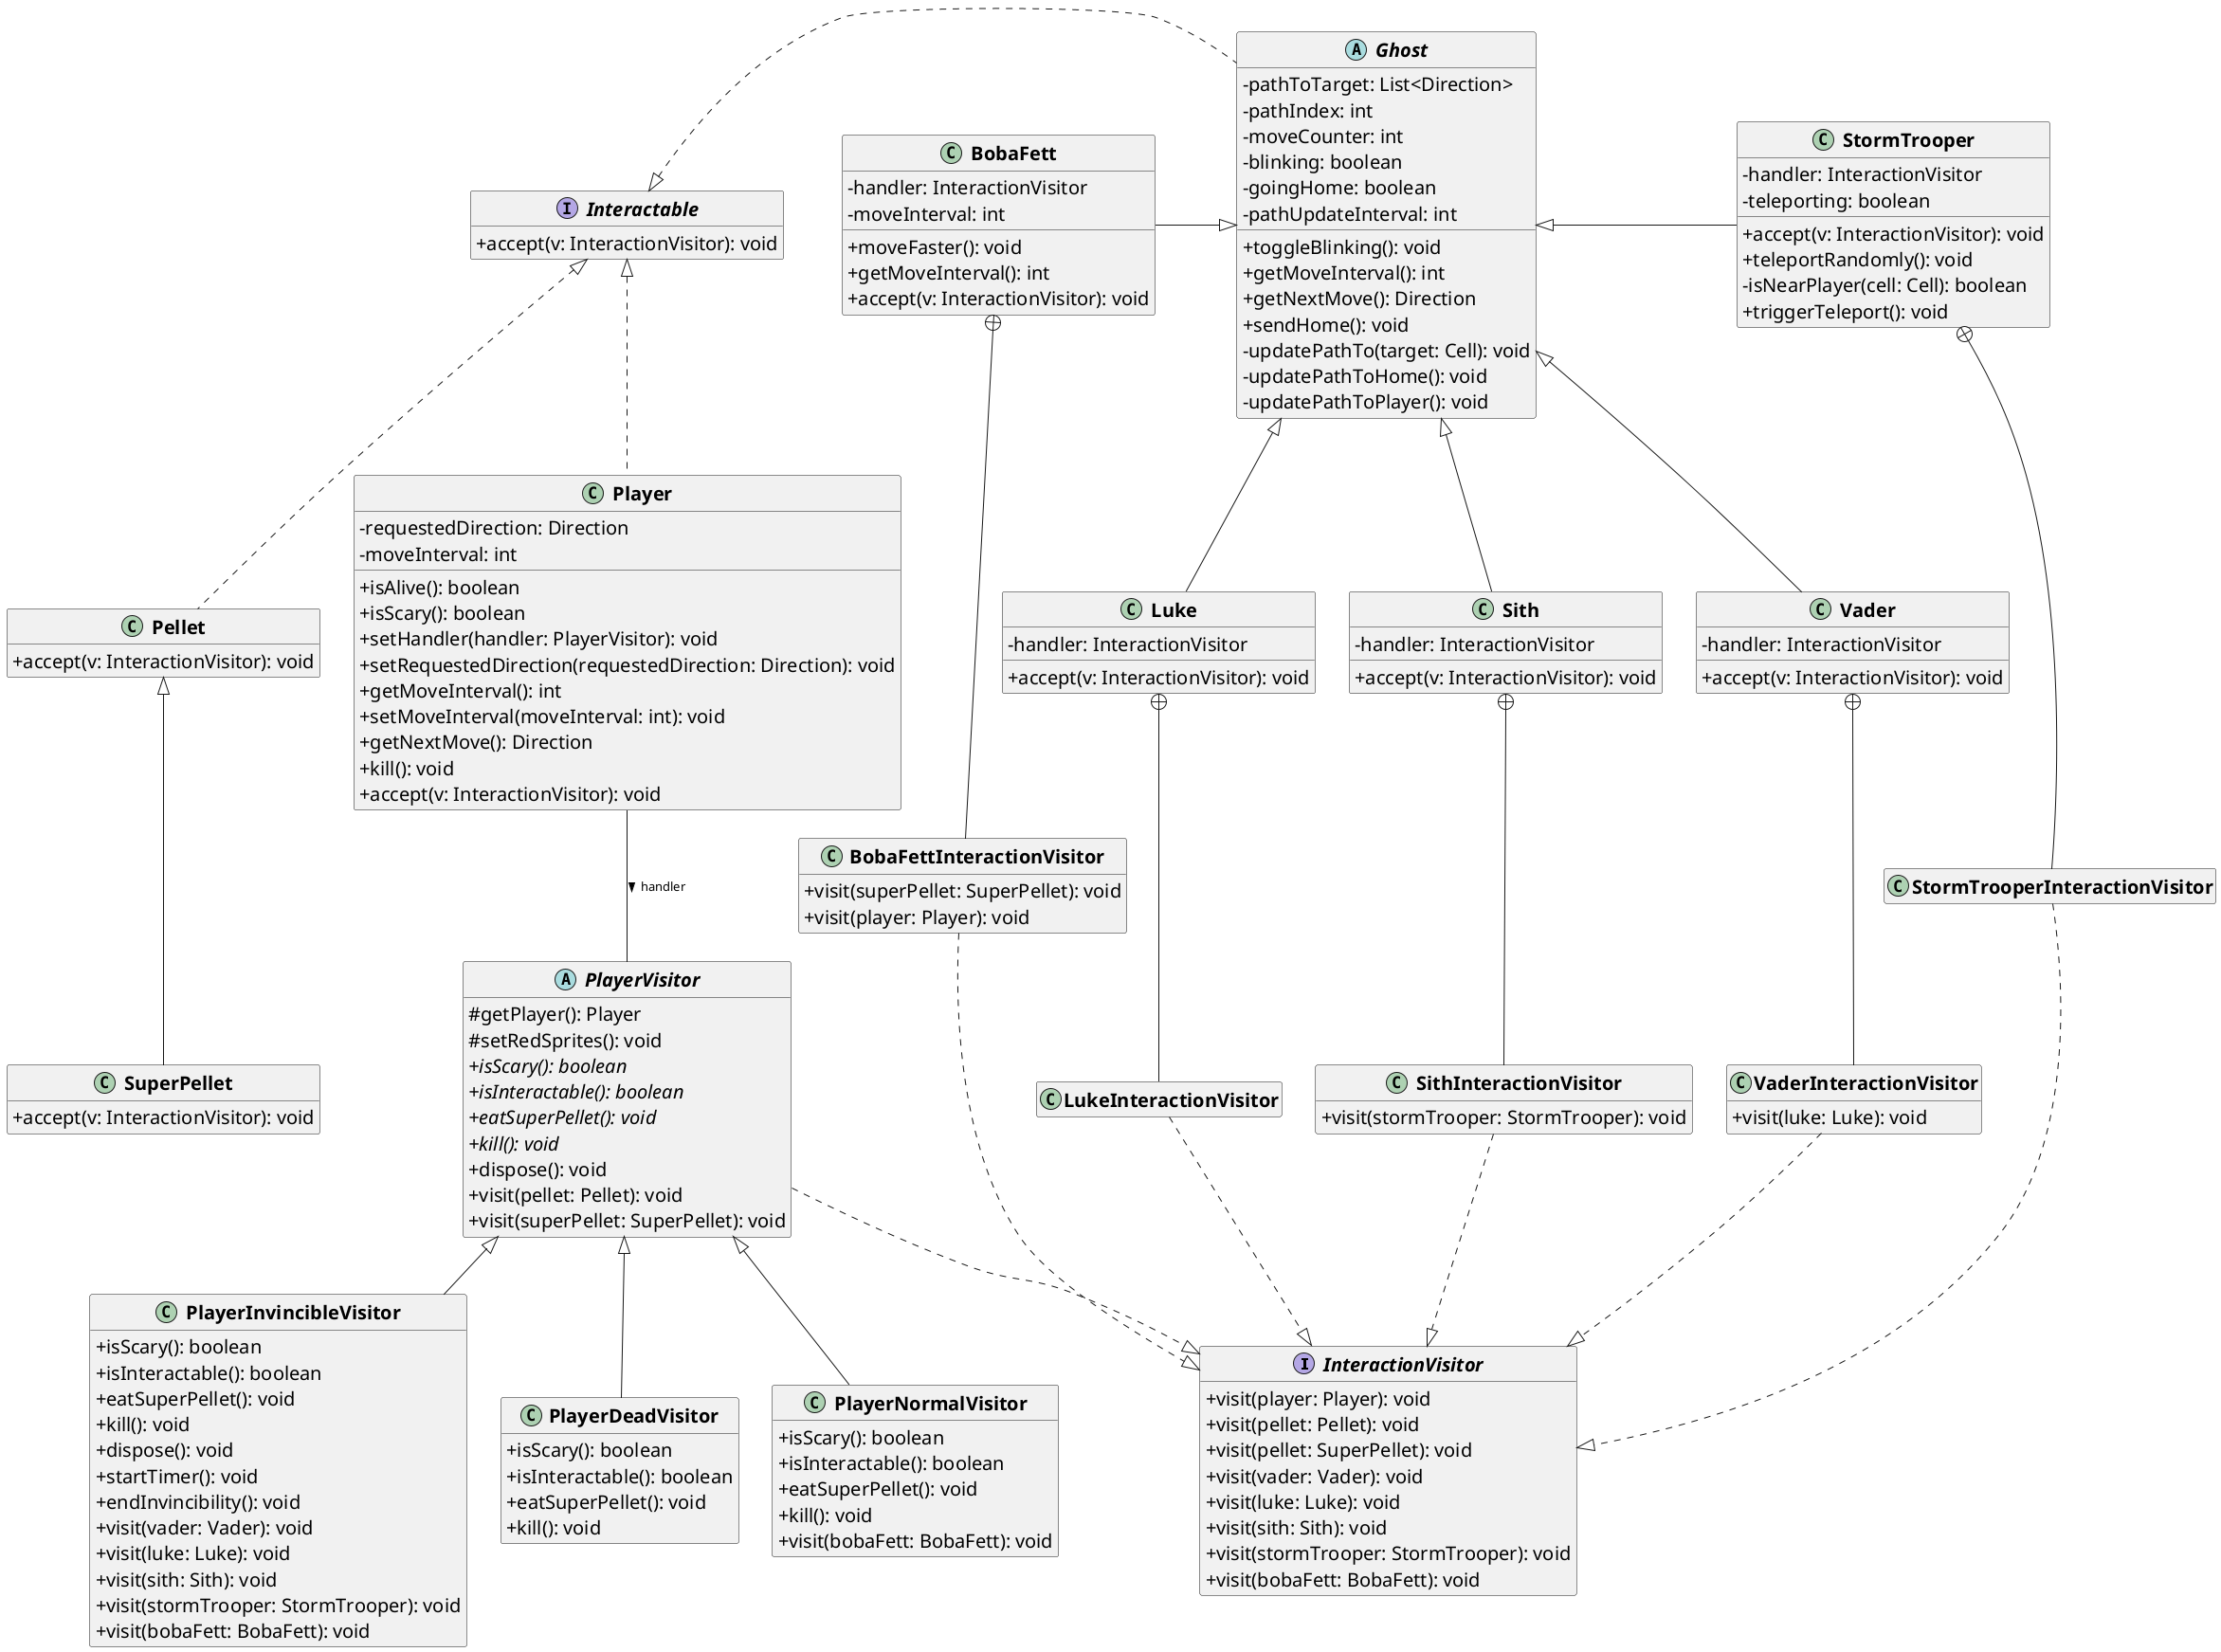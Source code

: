 @startuml

' STATIC
' Generated by CTP - https://github.com/samuelroland/ctp
' NOTE: this is a simplified version of the diagram with only relevant classes to the visitor design pattern

' Style
hide empty members
' hide members
skinparam classAttributeIconSize 0
skinparam ClassFontStyle bold
skinparam ClassAttributeFontSize 20

' Hide some elements for the simplified diagram - comment this to get the full
remove EntityTask
remove Node
remove GameKeyListener
remove KeyListener
remove InstanceHolder
remove SpecialRender
remove GameInstanceHolder
remove *Storm
remove Level*
remove *Cell*
remove *Sprite*
remove *Sprites
remove *Panel
remove GhostState
remove KeyAdapter
remove GameWindow*
remove Vector
remove RegionOfInterest
remove RandomGenerator
remove Direction
remove DiscreteCoordinates
remove Board
remove MapParser
remove Runnable
remove *Frame*
remove Pathfinding*
remove SpeechBubble*

' Links restructuration to remove all intermediate abstract classes and move all links up to top level interfaces
remove Main

'# Default implementations not related to the patterns, remove patterns are grouped with new links
remove AbstractInteractionVisitor
remove GhostInteractionVisitor
remove GhostInteractionVisitor
InteractionVisitor <|.u. StormTrooperInteractionVisitor
InteractionVisitor <|.u. SithInteractionVisitor
InteractionVisitor <|.u. VaderInteractionVisitor
InteractionVisitor <|.u. PlayerVisitor
InteractionVisitor <|.u. LukeInteractionVisitor
InteractionVisitor <|.u. BobaFettInteractionVisitor

remove MovableEntity
remove Entity
Interactable <|. Ghost
Interactable <|.. Player
Interactable <|.. Pellet

remove Interactor

' InteractionVisitor -[hidden]- Luke

'TODO: should we make links for Sith.handler and co ??
' InteractionVisitor -- BobaFett
' InteractionVisitor -- Luke
' InteractionVisitor -- Sith
' InteractionVisitor -- Vader
' InteractionVisitor -- StormTrooper

' Additions

' REMOVE
'#General diagram
'TODO

'#Specifically for the simplified diagram !
' \t\+ toString().*\n
' \t[+-].*(SPRITE|Sprite).*\n
' \t[+~-].*(SPRITE|Sprite|renderSpecial|Render|getLayer).*\n
' \t[+~-].*(Scheduled|Executor).*\n
' \t- \{static\} ([A-Z_])+:.*\n

' Ghost <\|\-\-.*\n
Ghost <|- StormTrooper
Ghost <|-- Vader
Ghost <|-- Luke
Ghost <|-- Sith
BobaFett -|>  Ghost

' \t\+ interactWith\(other: Interactable\).*\n

' \t- handler: PlayerVisitor\n
' \t- player: Player\n
Player -- PlayerVisitor: handler >

'Delete subclasses prefix ending in $
' ([A-Z][a-z]+){1,4}\$

' ENDSTATIC
class PlayerInvincibleVisitor {
	+ isScary(): boolean
	+ isInteractable(): boolean
	+ eatSuperPellet(): void
	+ kill(): void
	+ dispose(): void
	+ startTimer(): void
	+ endInvincibility(): void
	+ visit(vader: Vader): void
	+ visit(luke: Luke): void
	+ visit(sith: Sith): void
	+ visit(stormTrooper: StormTrooper): void
	+ visit(bobaFett: BobaFett): void
}


class GroundCell {
	+ isWalkableBy(_any: Entity): boolean
}

class StormTrooper {
	- handler: InteractionVisitor
	- teleporting: boolean
	+ accept(v: InteractionVisitor): void
	+ teleportRandomly(): void
	- isNearPlayer(cell: Cell): boolean
	+ triggerTeleport(): void
}


class StormTrooperInteractionVisitor {
}
class PlayerDeadVisitor {
	+ isScary(): boolean
	+ isInteractable(): boolean
	+ eatSuperPellet(): void
	+ kill(): void
}


class SuperPellet {
	+ accept(v: InteractionVisitor): void
}

class Main {
	+ {static} main(args: String[]): void
}

abstract class Cell {
	- occupants: Set<Entity>
	- neighbors: Map<Direction,Cell>
	+ getNeighbor(direction: Direction): Cell
	+ linkNeighbor(direction: Direction, cell: Cell): void
	+ getOccupants(): Collection<Entity>
	+ addOccupant(entity: Entity): void
	+ removeOccupant(entity: Entity): void
	+ {abstract}isWalkableBy(entity: Entity): boolean
}


class PlayerNormalVisitor {
	+ isScary(): boolean
	+ isInteractable(): boolean
	+ eatSuperPellet(): void
	+ kill(): void
	+ visit(bobaFett: BobaFett): void
}

class Level {
	- moveLock: Object
	- startLock: Object
	- board: Board
	- players: List<Player>
	- observers: List<LevelObserver>
	- running: boolean
	+ getBoard(): Board
	+ getPlayer(index: int): Player
	+ isRunning(): boolean
	+ move(entity: MovableEntity, direction: Direction): void
	+ start(): void
	+ stop(): void
	- startThreads(): void
	- stopThreads(): void
	- updateObservers(): void
	+ addObserver(observer: LevelObserver): void
	+ removeObserver(observer: LevelObserver): void
	+ hasAlivePlayer(): boolean
	+ hasScaryPlayer(): boolean
	+ toggleBlinking(): void
	+ countRemainingPellets(): long
}


class EntityTask {
	- entity: MovableEntity
	+ run(): void
}


interface LevelObserver {
	+ onLevelWon(): void
	+ onLevelLost(): void
}

abstract class Ghost {
	- pathToTarget: List<Direction>
	- pathIndex: int
	- moveCounter: int
	- blinking: boolean
	- goingHome: boolean
	- pathUpdateInterval: int
	+ toggleBlinking(): void
	+ getMoveInterval(): int
	+ getNextMove(): Direction
	+ sendHome(): void
	- updatePathTo(target: Cell): void
	- updatePathToHome(): void
	- updatePathToPlayer(): void
}


class GhostInteractionVisitor {
	+ visit(player: Player): void
}

class SpeechBubble {
	- text: String
	+ accept(v: InteractionVisitor): void
}


class SpeechBubbleSprite {
	- lastUpdate: long
	- opacity: int
	+ draw(graphics: Graphics, x: int, y: int, width: int, height: int): void
	+ getWidth(): int
	+ getHeight(): int
}


interface Interactor {
}

enum Direction {
	+ UP: 
	+ RIGHT: 
	+ DOWN: 
	+ LEFT: 
	- direction: Vector
	+ dx(): int
	+ dy(): int
	+ opposite(): Direction
	+ toVector(): Vector
	+ {static} fromInt(index: int): Direction
	+ {static} fromVector(v: Vector): Direction
	+ {static} random(): Direction
}


class RandomGenerator {
	- {static} instance: Random
	+ {static} getInstance(): Random
}


interface InteractionVisitor {
	+ visit(player: Player): void
	+ visit(pellet: Pellet): void
	+ visit(pellet: SuperPellet): void
	+ visit(vader: Vader): void
	+ visit(luke: Luke): void
	+ visit(sith: Sith): void
	+ visit(stormTrooper: StormTrooper): void
	+ visit(bobaFett: BobaFett): void
}

class BobaFett {
	- handler: InteractionVisitor
	- moveInterval: int
	+ moveFaster(): void
	+ getMoveInterval(): int
	+ accept(v: InteractionVisitor): void
}


class BobaFettInteractionVisitor {
	+ visit(superPellet: SuperPellet): void
	+ visit(player: Player): void
}

interface Interactable {
	+ accept(v: InteractionVisitor): void
}

class Pathfinding {
	+ {static} findNearestEntity(entityClass: Class<T>, start: Cell): T
	+ {static} findShortestPath(start: Cell, target: Cell, entity: Entity): List<Direction>
}

class Node {
	~ direction: Direction
	~ cell: Cell
	~ parent: Node
	~ getPath(): List<Direction>
}


class DefaultSprite {
	+ draw(graphics: Graphics, x: int, y: int, width: int, height: int): void
	+ getWidth(): int
	+ getHeight(): int
}

class WallCell {
	+ isWalkableBy(_any: Entity): boolean
}

class Vector {
	- x: float
	- y: float
	+ {static} EPSILON: double
	+ {static} ZERO: Vector
	+ {static} X: Vector
	+ {static} Y: Vector
	+ x(): float
	+ y(): float
	+ getLength(): float
	+ getAngle(): float
	+ opposite(): Vector
	+ add(other: Vector): Vector
	+ add(x: float, y: float): Vector
	+ sub(other: Vector): Vector
	+ sub(x: float, y: float): Vector
	+ mul(other: Vector): Vector
	+ mul(x: float, y: float): Vector
	+ mul(s: float): Vector
	+ div(other: Vector): Vector
	+ div(x: float, y: float): Vector
	+ div(s: float): Vector
	+ dot(other: Vector): float
	+ min(other: Vector): Vector
	+ min(): float
	+ max(other: Vector): Vector
	+ max(): float
	+ normalized(): Vector
	+ resized(length: float): Vector
	+ mirrored(normal: Vector): Vector
	+ rotated(angle: double): Vector
	+ clockwise(): Vector
	+ counterClockwise(): Vector
	+ round(): Vector
	+ mixed(other: Vector, factor: float): Vector
}


class RegionOfInterest {
	- x: int
	- y: int
	- w: int
	- h: int
	+ x1(): int
	+ x2(): int
	+ y1(): int
	+ y2(): int
	+ w(): int
	+ x(): int
	+ h(): int
	+ y(): int
}


class DoorCell {
	+ isWalkableBy(entity: Entity): boolean
}

class Pellet {
	+ accept(v: InteractionVisitor): void
}

class MapParser {
	+ {static} parse(resourcePath: String): Level
	+ {static} parse(inputStream: InputStream): Level
	+ {static} parse(map: char[][]): Level
}

class GameFrame {
	- panel: LevelPanel
	+ start(): void
}


class KeyListener {
	- keybindings: Map<Integer,Consumer<Level>>
	+ keyPressed(e: KeyEvent): void
}


class Sith {
	- handler: InteractionVisitor
	+ accept(v: InteractionVisitor): void
}


class SithInteractionVisitor {
	+ visit(stormTrooper: StormTrooper): void
}

abstract class MovableEntity {
	+ {abstract}getMoveInterval(): int
	+ {abstract}getNextMove(): Direction
	+ setCell(cell: Cell): void
}

abstract class AbstractInteractionVisitor {
	+ visit(player: Player): void
	+ visit(pellet: Pellet): void
	+ visit(superPellet: SuperPellet): void
	+ visit(vader: Vader): void
	+ visit(luke: Luke): void
	+ visit(sith: Sith): void
	+ visit(stormTrooper: StormTrooper): void
	+ visit(bobaFett: BobaFett): void
}

class Luke {
	- handler: InteractionVisitor
	+ accept(v: InteractionVisitor): void
}


class LukeInteractionVisitor {
}
interface SpecialRender {
}

abstract class SpriteRegister {
}


class ButtonPanel {
}
abstract class PlayerVisitor {
	# getPlayer(): Player
	# setRedSprites(): void
	+ {abstract}isScary(): boolean
	+ {abstract}isInteractable(): boolean
	+ {abstract}eatSuperPellet(): void
	+ {abstract}kill(): void
	+ dispose(): void
	+ visit(pellet: Pellet): void
	+ visit(superPellet: SuperPellet): void
}


class Player {
	- requestedDirection: Direction
	- moveInterval: int
	+ isAlive(): boolean
	+ isScary(): boolean
	+ setHandler(handler: PlayerVisitor): void
	+ setRequestedDirection(requestedDirection: Direction): void
	+ getMoveInterval(): int
	+ setMoveInterval(moveInterval: int): void
	+ getNextMove(): Direction
	+ kill(): void
	+ accept(v: InteractionVisitor): void
}


class ImageSprite {
	- image: Image
	+ draw(graphics: Graphics, x: int, y: int, width: int, height: int): void
	+ getWidth(): int
	+ getHeight(): int
}


class Board {
	- cells: Cell[][]
	+ streamCells(): Stream<Cell>
	+ getWidth(): int
	+ getHeight(): int
	+ getCell(x: int, y: int): Cell
	+ withinBounds(x: int, y: int): boolean
	+ {static} create(cells: Cell[][]): Board
}


class LevelPanel {
	+ {static} SQUARE_SIZE: int
	- level: Level
	+ getLevel(): Level
	# paintComponent(g: Graphics): void
	- render(board: Board, g: Graphics2D): void
	- renderCell(cell: Cell, g: Graphics2D, x: int, y: int, width: int, height: int): void
}


class GameWindow {
	- level: Level
	- frame: GameFrame
	+ begin(): void
	+ getActiveLevel(): Level
	+ onLevelWon(): void
	+ onLevelLost(): void
	+ {static} getInstance(): GameWindow
}


class InstanceHolder {
}

class Vader {
	- handler: InteractionVisitor
	+ accept(v: InteractionVisitor): void
}


class VaderInteractionVisitor {
	+ visit(luke: Luke): void
}

interface Sprite {
	+ draw(graphics: Graphics, x: int, y: int, width: int, height: int): void
	+ getWidth(): int
	+ getHeight(): int
}

abstract class Entity {
	- cell: Cell
	- direction: Direction
	- lastSpeech: long
	- initialCell: Cell
	+ getDirection(): Direction
	+ setDirection(direction: Direction): void
	+ getInitialCell(): Cell
	+ getCell(): Cell
	# setCell(cell: Cell): void
	+ leaveCell(): void
	+ spawnSpeech(text: String): void
}


class PacmanSprites {
}


class LevelBuilder {
	- cells: Cell[][]
	- ghosts: List<Ghost>
	- players: List<Player>
	+ {static} start(width: int, height: int): LevelBuilder
	+ addWall(x: int, y: int): LevelBuilder
	+ addGround(x: int, y: int): LevelBuilder
	+ addDoor(x: int, y: int): LevelBuilder
	+ addPellet(x: int, y: int): LevelBuilder
	+ addSuperPellet(x: int, y: int): LevelBuilder
	+ addGhost(x: int, y: int, ghostFactory: Function<Cell,Ghost>): LevelBuilder
	+ addPlayer(x: int, y: int): LevelBuilder
	+ build(): Level
}


class AnimatedSprite {
	- visible: boolean
	- delay: int
	- currentFrame: int
	- looping: boolean
	- animating: boolean
	- blinking: boolean
	- blinkDelay: int
	- lastUpdate: long
	- lastBlink: long
	+ restart(): void
	+ start(): void
	+ stop(): void
	+ isAnimating(): boolean
	+ startBlinking(): void
	+ stopBlinking(): void
	- updateBlinking(): void
	- updateAnimation(): void
	+ draw(graphics: Graphics, x: int, y: int, width: int, height: int): void
	+ getWidth(): int
	+ getHeight(): int
	+ getCurrentFrameStep(): int
}




PlayerVisitor <|-- PlayerInvincibleVisitor
Cell <|-- GroundCell
SpecialRender <|.. StormTrooper
StormTrooper +-- StormTrooperInteractionVisitor
GhostInteractionVisitor <|-- StormTrooperInteractionVisitor
PlayerVisitor <|-- PlayerDeadVisitor
Pellet <|-- SuperPellet
PlayerVisitor <|-- PlayerNormalVisitor
Level +-- EntityTask
Runnable <|.. EntityTask
Level +-- LevelObserver
Interactor <|.. Ghost
MovableEntity <|-- Ghost
Ghost +-- GhostInteractionVisitor
AbstractInteractionVisitor <|-- GhostInteractionVisitor
Entity <|-- SpeechBubble
SpeechBubble +-- SpeechBubbleSprite
Sprite <|.. SpeechBubbleSprite
BobaFett +-- BobaFettInteractionVisitor
GhostInteractionVisitor <|-- BobaFettInteractionVisitor
Pathfinding +-- Node
Sprite <|.. DefaultSprite
Cell <|-- WallCell
Cell <|-- DoorCell
Entity <|-- Pellet
JFrame <|-- GameFrame
GameFrame +-- KeyListener
KeyAdapter <|-- KeyListener
Sith +-- SithInteractionVisitor
GhostInteractionVisitor <|-- SithInteractionVisitor
Entity <|-- MovableEntity
InteractionVisitor <|.. AbstractInteractionVisitor
Luke +-- LukeInteractionVisitor
GhostInteractionVisitor <|-- LukeInteractionVisitor
JPanel <|-- ButtonPanel
AbstractInteractionVisitor <|-- PlayerVisitor
Interactor <|.. Player
MovableEntity <|-- Player
Sprite <|.. ImageSprite
JPanel <|-- LevelPanel
LevelObserver <|.. GameWindow
GameWindow +-- InstanceHolder
Vader +-- VaderInteractionVisitor
GhostInteractionVisitor <|-- VaderInteractionVisitor
Interactable <|.. Entity
SpriteRegister <|-- PacmanSprites
Sprite <|.. AnimatedSprite
@enduml
